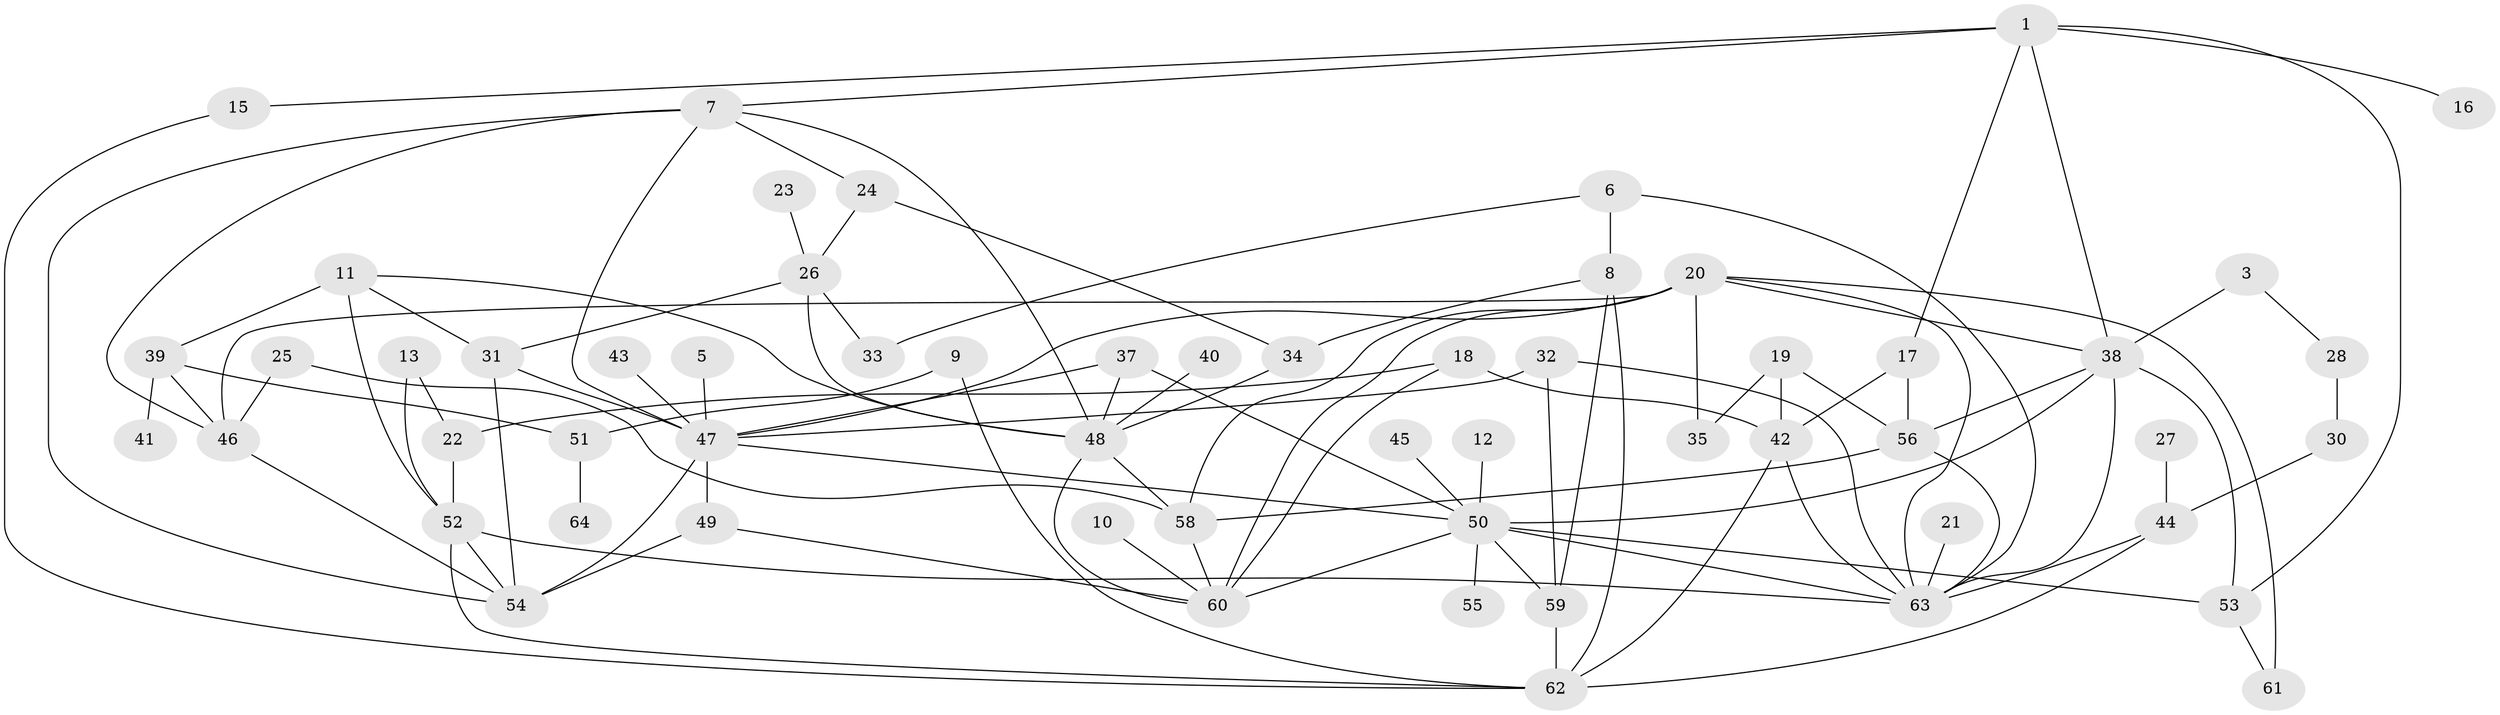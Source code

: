 // original degree distribution, {1: 0.16535433070866143, 5: 0.07086614173228346, 2: 0.25984251968503935, 3: 0.2283464566929134, 0: 0.047244094488188976, 4: 0.18110236220472442, 6: 0.03937007874015748, 7: 0.007874015748031496}
// Generated by graph-tools (version 1.1) at 2025/49/03/09/25 03:49:13]
// undirected, 58 vertices, 105 edges
graph export_dot {
graph [start="1"]
  node [color=gray90,style=filled];
  1;
  3;
  5;
  6;
  7;
  8;
  9;
  10;
  11;
  12;
  13;
  15;
  16;
  17;
  18;
  19;
  20;
  21;
  22;
  23;
  24;
  25;
  26;
  27;
  28;
  30;
  31;
  32;
  33;
  34;
  35;
  37;
  38;
  39;
  40;
  41;
  42;
  43;
  44;
  45;
  46;
  47;
  48;
  49;
  50;
  51;
  52;
  53;
  54;
  55;
  56;
  58;
  59;
  60;
  61;
  62;
  63;
  64;
  1 -- 7 [weight=1.0];
  1 -- 15 [weight=1.0];
  1 -- 16 [weight=1.0];
  1 -- 17 [weight=1.0];
  1 -- 38 [weight=1.0];
  1 -- 53 [weight=1.0];
  3 -- 28 [weight=1.0];
  3 -- 38 [weight=1.0];
  5 -- 47 [weight=1.0];
  6 -- 8 [weight=1.0];
  6 -- 33 [weight=1.0];
  6 -- 63 [weight=1.0];
  7 -- 24 [weight=1.0];
  7 -- 46 [weight=1.0];
  7 -- 47 [weight=1.0];
  7 -- 48 [weight=1.0];
  7 -- 54 [weight=1.0];
  8 -- 34 [weight=1.0];
  8 -- 59 [weight=1.0];
  8 -- 62 [weight=1.0];
  9 -- 51 [weight=1.0];
  9 -- 62 [weight=1.0];
  10 -- 60 [weight=1.0];
  11 -- 31 [weight=1.0];
  11 -- 39 [weight=1.0];
  11 -- 48 [weight=1.0];
  11 -- 52 [weight=2.0];
  12 -- 50 [weight=1.0];
  13 -- 22 [weight=1.0];
  13 -- 52 [weight=1.0];
  15 -- 62 [weight=1.0];
  17 -- 42 [weight=1.0];
  17 -- 56 [weight=2.0];
  18 -- 22 [weight=1.0];
  18 -- 42 [weight=1.0];
  18 -- 60 [weight=1.0];
  19 -- 35 [weight=1.0];
  19 -- 42 [weight=1.0];
  19 -- 56 [weight=1.0];
  20 -- 35 [weight=1.0];
  20 -- 38 [weight=1.0];
  20 -- 46 [weight=1.0];
  20 -- 47 [weight=1.0];
  20 -- 58 [weight=1.0];
  20 -- 60 [weight=1.0];
  20 -- 61 [weight=1.0];
  20 -- 63 [weight=1.0];
  21 -- 63 [weight=1.0];
  22 -- 52 [weight=1.0];
  23 -- 26 [weight=1.0];
  24 -- 26 [weight=1.0];
  24 -- 34 [weight=1.0];
  25 -- 46 [weight=1.0];
  25 -- 58 [weight=1.0];
  26 -- 31 [weight=1.0];
  26 -- 33 [weight=1.0];
  26 -- 48 [weight=1.0];
  27 -- 44 [weight=1.0];
  28 -- 30 [weight=1.0];
  30 -- 44 [weight=1.0];
  31 -- 47 [weight=1.0];
  31 -- 54 [weight=1.0];
  32 -- 47 [weight=1.0];
  32 -- 59 [weight=1.0];
  32 -- 63 [weight=1.0];
  34 -- 48 [weight=1.0];
  37 -- 47 [weight=1.0];
  37 -- 48 [weight=1.0];
  37 -- 50 [weight=1.0];
  38 -- 50 [weight=1.0];
  38 -- 53 [weight=1.0];
  38 -- 56 [weight=1.0];
  38 -- 63 [weight=1.0];
  39 -- 41 [weight=1.0];
  39 -- 46 [weight=1.0];
  39 -- 51 [weight=1.0];
  40 -- 48 [weight=1.0];
  42 -- 62 [weight=1.0];
  42 -- 63 [weight=1.0];
  43 -- 47 [weight=1.0];
  44 -- 62 [weight=1.0];
  44 -- 63 [weight=1.0];
  45 -- 50 [weight=1.0];
  46 -- 54 [weight=1.0];
  47 -- 49 [weight=1.0];
  47 -- 50 [weight=1.0];
  47 -- 54 [weight=1.0];
  48 -- 58 [weight=1.0];
  48 -- 60 [weight=1.0];
  49 -- 54 [weight=1.0];
  49 -- 60 [weight=1.0];
  50 -- 53 [weight=2.0];
  50 -- 55 [weight=1.0];
  50 -- 59 [weight=1.0];
  50 -- 60 [weight=2.0];
  50 -- 63 [weight=1.0];
  51 -- 64 [weight=1.0];
  52 -- 54 [weight=1.0];
  52 -- 62 [weight=1.0];
  52 -- 63 [weight=1.0];
  53 -- 61 [weight=1.0];
  56 -- 58 [weight=1.0];
  56 -- 63 [weight=1.0];
  58 -- 60 [weight=1.0];
  59 -- 62 [weight=1.0];
}
